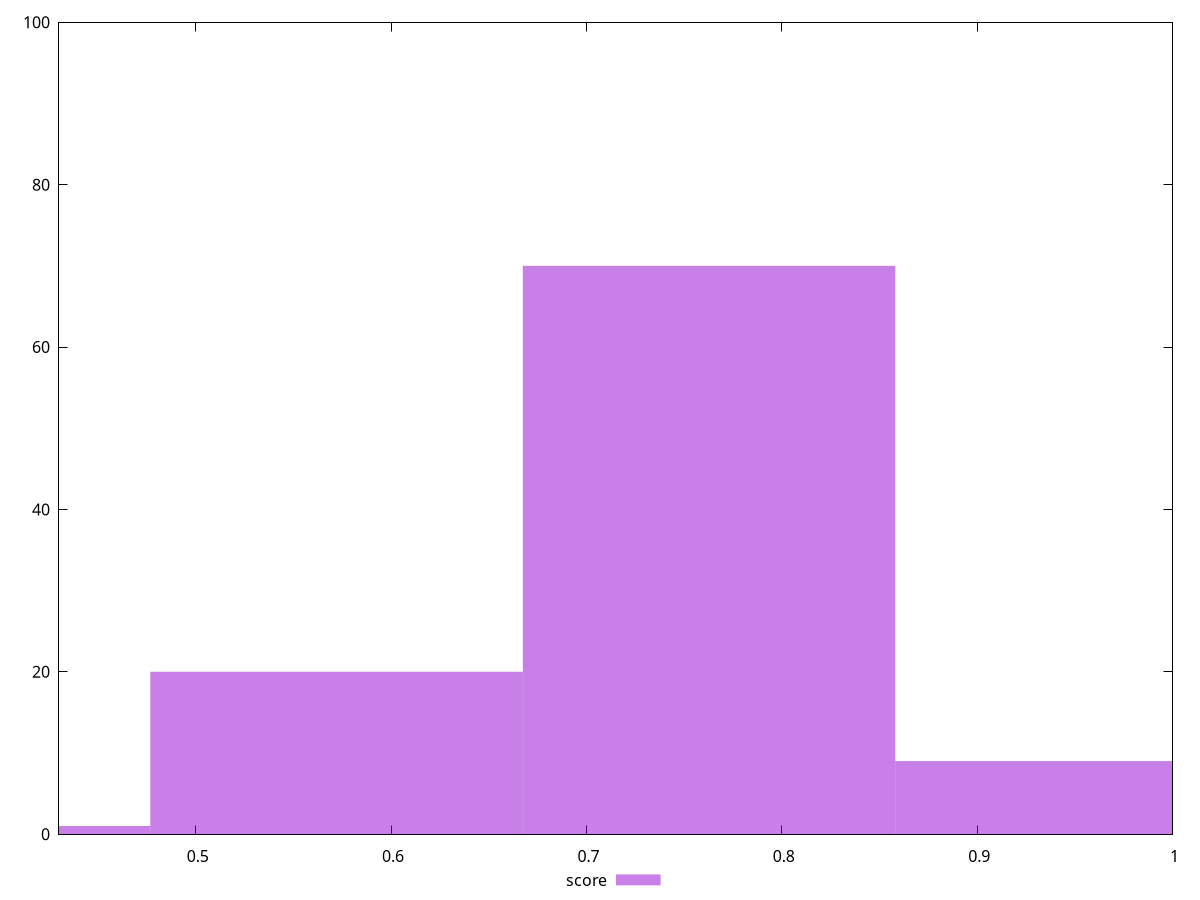 reset

$score <<EOF
0.9534544761818324 9
0.7627635809454659 70
0.5720726857090994 20
0.38138179047273296 1
EOF

set key outside below
set boxwidth 0.19069089523636648
set xrange [0.43:1]
set yrange [0:100]
set trange [0:100]
set style fill transparent solid 0.5 noborder
set terminal svg size 640, 490 enhanced background rgb 'white'
set output "report/report_00029_2021-02-24T13-36-40.390Z/bootup-time/samples/music/score/histogram.svg"

plot $score title "score" with boxes

reset
